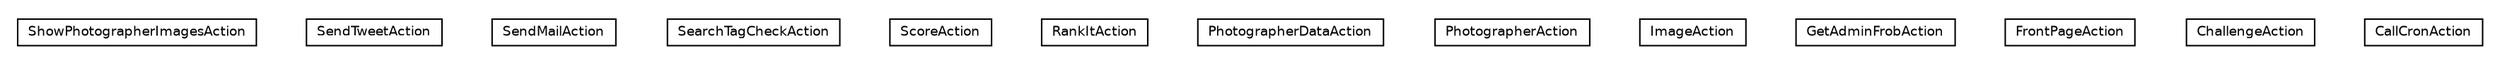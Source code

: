 #!/usr/local/bin/dot
#
# Class diagram 
# Generated by UmlGraph version 4.6 (http://www.spinellis.gr/sw/umlgraph)
#

digraph G {
	edge [fontname="Helvetica",fontsize=10,labelfontname="Helvetica",labelfontsize=10];
	node [fontname="Helvetica",fontsize=10,shape=plaintext];
	// net.chrissearle.flickrvote.web.admin.ShowPhotographerImagesAction
	c949 [label=<<table border="0" cellborder="1" cellspacing="0" cellpadding="2" port="p" href="./ShowPhotographerImagesAction.html">
		<tr><td><table border="0" cellspacing="0" cellpadding="1">
			<tr><td> ShowPhotographerImagesAction </td></tr>
		</table></td></tr>
		</table>>, fontname="Helvetica", fontcolor="black", fontsize=9.0];
	// net.chrissearle.flickrvote.web.admin.SendTweetAction
	c950 [label=<<table border="0" cellborder="1" cellspacing="0" cellpadding="2" port="p" href="./SendTweetAction.html">
		<tr><td><table border="0" cellspacing="0" cellpadding="1">
			<tr><td> SendTweetAction </td></tr>
		</table></td></tr>
		</table>>, fontname="Helvetica", fontcolor="black", fontsize=9.0];
	// net.chrissearle.flickrvote.web.admin.SendMailAction
	c951 [label=<<table border="0" cellborder="1" cellspacing="0" cellpadding="2" port="p" href="./SendMailAction.html">
		<tr><td><table border="0" cellspacing="0" cellpadding="1">
			<tr><td> SendMailAction </td></tr>
		</table></td></tr>
		</table>>, fontname="Helvetica", fontcolor="black", fontsize=9.0];
	// net.chrissearle.flickrvote.web.admin.SearchTagCheckAction
	c952 [label=<<table border="0" cellborder="1" cellspacing="0" cellpadding="2" port="p" href="./SearchTagCheckAction.html">
		<tr><td><table border="0" cellspacing="0" cellpadding="1">
			<tr><td> SearchTagCheckAction </td></tr>
		</table></td></tr>
		</table>>, fontname="Helvetica", fontcolor="black", fontsize=9.0];
	// net.chrissearle.flickrvote.web.admin.ScoreAction
	c953 [label=<<table border="0" cellborder="1" cellspacing="0" cellpadding="2" port="p" href="./ScoreAction.html">
		<tr><td><table border="0" cellspacing="0" cellpadding="1">
			<tr><td> ScoreAction </td></tr>
		</table></td></tr>
		</table>>, fontname="Helvetica", fontcolor="black", fontsize=9.0];
	// net.chrissearle.flickrvote.web.admin.RankItAction
	c954 [label=<<table border="0" cellborder="1" cellspacing="0" cellpadding="2" port="p" href="./RankItAction.html">
		<tr><td><table border="0" cellspacing="0" cellpadding="1">
			<tr><td> RankItAction </td></tr>
		</table></td></tr>
		</table>>, fontname="Helvetica", fontcolor="black", fontsize=9.0];
	// net.chrissearle.flickrvote.web.admin.PhotographerDataAction
	c955 [label=<<table border="0" cellborder="1" cellspacing="0" cellpadding="2" port="p" href="./PhotographerDataAction.html">
		<tr><td><table border="0" cellspacing="0" cellpadding="1">
			<tr><td> PhotographerDataAction </td></tr>
		</table></td></tr>
		</table>>, fontname="Helvetica", fontcolor="black", fontsize=9.0];
	// net.chrissearle.flickrvote.web.admin.PhotographerAction
	c956 [label=<<table border="0" cellborder="1" cellspacing="0" cellpadding="2" port="p" href="./PhotographerAction.html">
		<tr><td><table border="0" cellspacing="0" cellpadding="1">
			<tr><td> PhotographerAction </td></tr>
		</table></td></tr>
		</table>>, fontname="Helvetica", fontcolor="black", fontsize=9.0];
	// net.chrissearle.flickrvote.web.admin.ImageAction
	c957 [label=<<table border="0" cellborder="1" cellspacing="0" cellpadding="2" port="p" href="./ImageAction.html">
		<tr><td><table border="0" cellspacing="0" cellpadding="1">
			<tr><td> ImageAction </td></tr>
		</table></td></tr>
		</table>>, fontname="Helvetica", fontcolor="black", fontsize=9.0];
	// net.chrissearle.flickrvote.web.admin.GetAdminFrobAction
	c958 [label=<<table border="0" cellborder="1" cellspacing="0" cellpadding="2" port="p" href="./GetAdminFrobAction.html">
		<tr><td><table border="0" cellspacing="0" cellpadding="1">
			<tr><td> GetAdminFrobAction </td></tr>
		</table></td></tr>
		</table>>, fontname="Helvetica", fontcolor="black", fontsize=9.0];
	// net.chrissearle.flickrvote.web.admin.FrontPageAction
	c959 [label=<<table border="0" cellborder="1" cellspacing="0" cellpadding="2" port="p" href="./FrontPageAction.html">
		<tr><td><table border="0" cellspacing="0" cellpadding="1">
			<tr><td> FrontPageAction </td></tr>
		</table></td></tr>
		</table>>, fontname="Helvetica", fontcolor="black", fontsize=9.0];
	// net.chrissearle.flickrvote.web.admin.ChallengeAction
	c960 [label=<<table border="0" cellborder="1" cellspacing="0" cellpadding="2" port="p" href="./ChallengeAction.html">
		<tr><td><table border="0" cellspacing="0" cellpadding="1">
			<tr><td> ChallengeAction </td></tr>
		</table></td></tr>
		</table>>, fontname="Helvetica", fontcolor="black", fontsize=9.0];
	// net.chrissearle.flickrvote.web.admin.CallCronAction
	c961 [label=<<table border="0" cellborder="1" cellspacing="0" cellpadding="2" port="p" href="./CallCronAction.html">
		<tr><td><table border="0" cellspacing="0" cellpadding="1">
			<tr><td> CallCronAction </td></tr>
		</table></td></tr>
		</table>>, fontname="Helvetica", fontcolor="black", fontsize=9.0];
}

